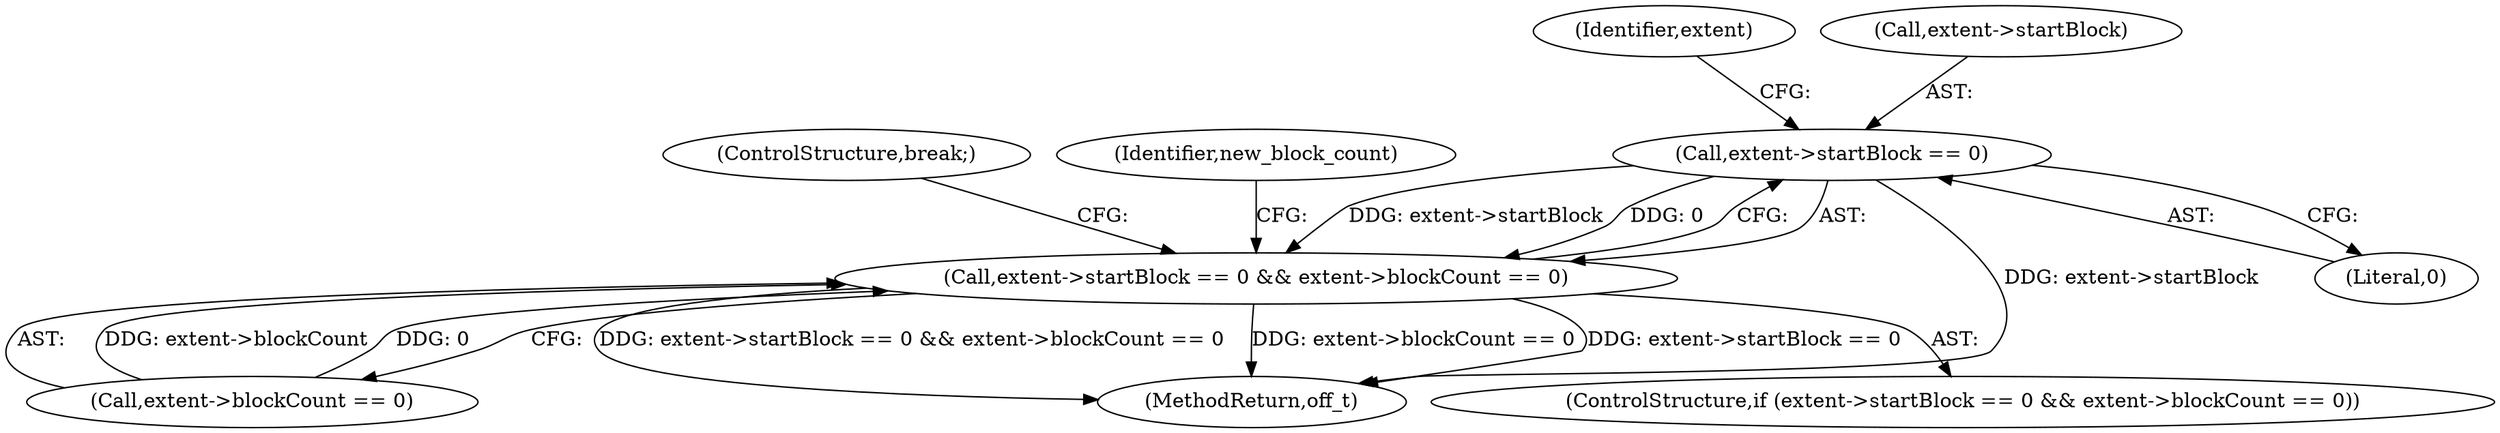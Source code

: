 digraph "0_Chrome_23cbfc1d685fa7389e88588584e02786820d4d26_4@pointer" {
"1000157" [label="(Call,extent->startBlock == 0)"];
"1000156" [label="(Call,extent->startBlock == 0 && extent->blockCount == 0)"];
"1000157" [label="(Call,extent->startBlock == 0)"];
"1000162" [label="(Call,extent->blockCount == 0)"];
"1000156" [label="(Call,extent->startBlock == 0 && extent->blockCount == 0)"];
"1000232" [label="(MethodReturn,off_t)"];
"1000167" [label="(ControlStructure,break;)"];
"1000170" [label="(Identifier,new_block_count)"];
"1000155" [label="(ControlStructure,if (extent->startBlock == 0 && extent->blockCount == 0))"];
"1000164" [label="(Identifier,extent)"];
"1000158" [label="(Call,extent->startBlock)"];
"1000161" [label="(Literal,0)"];
"1000157" -> "1000156"  [label="AST: "];
"1000157" -> "1000161"  [label="CFG: "];
"1000158" -> "1000157"  [label="AST: "];
"1000161" -> "1000157"  [label="AST: "];
"1000164" -> "1000157"  [label="CFG: "];
"1000156" -> "1000157"  [label="CFG: "];
"1000157" -> "1000232"  [label="DDG: extent->startBlock"];
"1000157" -> "1000156"  [label="DDG: extent->startBlock"];
"1000157" -> "1000156"  [label="DDG: 0"];
"1000156" -> "1000155"  [label="AST: "];
"1000156" -> "1000162"  [label="CFG: "];
"1000162" -> "1000156"  [label="AST: "];
"1000167" -> "1000156"  [label="CFG: "];
"1000170" -> "1000156"  [label="CFG: "];
"1000156" -> "1000232"  [label="DDG: extent->startBlock == 0"];
"1000156" -> "1000232"  [label="DDG: extent->startBlock == 0 && extent->blockCount == 0"];
"1000156" -> "1000232"  [label="DDG: extent->blockCount == 0"];
"1000162" -> "1000156"  [label="DDG: extent->blockCount"];
"1000162" -> "1000156"  [label="DDG: 0"];
}
